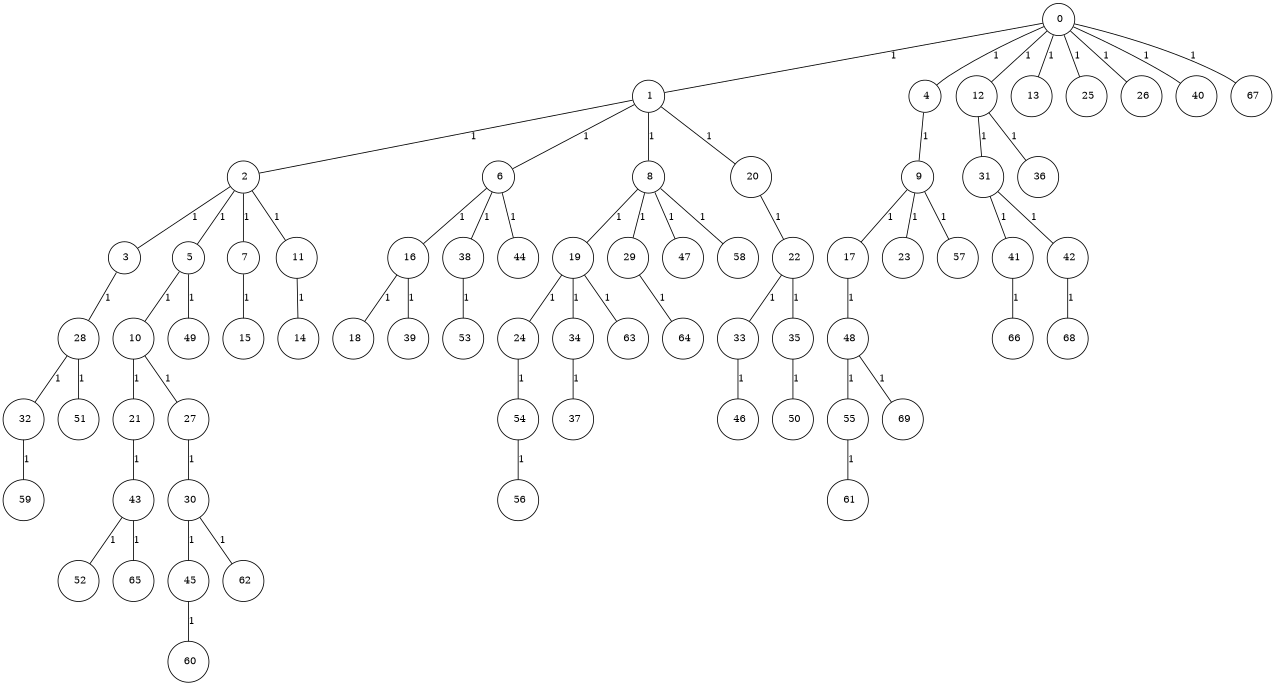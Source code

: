 graph G {
size="8.5,11;"
ratio = "expand;"
fixedsize="true;"
overlap="scale;"
node[shape=circle,width=.12,hight=.12,fontsize=12]
edge[fontsize=12]

0[label=" 0" color=black, pos="0.19088883,0.53035444!"];
1[label=" 1" color=black, pos="2.3790008,1.3802834!"];
2[label=" 2" color=black, pos="1.7553304,2.0139921!"];
3[label=" 3" color=black, pos="2.256095,2.1699661!"];
4[label=" 4" color=black, pos="0.48720216,1.9200564!"];
5[label=" 5" color=black, pos="1.0247298,2.7372636!"];
6[label=" 6" color=black, pos="0.3268425,1.1293396!"];
7[label=" 7" color=black, pos="0.94372344,0.038409508!"];
8[label=" 8" color=black, pos="0.84118417,2.8916267!"];
9[label=" 9" color=black, pos="1.1407225,0.58074824!"];
10[label=" 10" color=black, pos="2.4083394,1.5643158!"];
11[label=" 11" color=black, pos="2.0846709,1.2896921!"];
12[label=" 12" color=black, pos="1.4272438,1.3489692!"];
13[label=" 13" color=black, pos="0.39693067,0.020273156!"];
14[label=" 14" color=black, pos="1.3731305,2.507496!"];
15[label=" 15" color=black, pos="0.75228634,0.45146627!"];
16[label=" 16" color=black, pos="0.11466942,1.8136555!"];
17[label=" 17" color=black, pos="0.61500313,0.15144486!"];
18[label=" 18" color=black, pos="0.98914403,0.68777698!"];
19[label=" 19" color=black, pos="0.45004243,0.64568799!"];
20[label=" 20" color=black, pos="2.1872176,2.3292597!"];
21[label=" 21" color=black, pos="0.080890054,1.3079215!"];
22[label=" 22" color=black, pos="0.49914562,0.77087459!"];
23[label=" 23" color=black, pos="0.36132289,2.8449025!"];
24[label=" 24" color=black, pos="0.56543385,0.73138425!"];
25[label=" 25" color=black, pos="2.0529617,0.20377953!"];
26[label=" 26" color=black, pos="2.5985897,1.1159206!"];
27[label=" 27" color=black, pos="2.8690256,0.92591836!"];
28[label=" 28" color=black, pos="1.7562658,2.6403915!"];
29[label=" 29" color=black, pos="0.604711,0.29117649!"];
30[label=" 30" color=black, pos="2.7637304,0.35528859!"];
31[label=" 31" color=black, pos="2.2843919,0.6010456!"];
32[label=" 32" color=black, pos="0.85874903,2.0302628!"];
33[label=" 33" color=black, pos="2.215259,1.9538164!"];
34[label=" 34" color=black, pos="0.12559883,2.8624809!"];
35[label=" 35" color=black, pos="2.8313457,2.0508677!"];
36[label=" 36" color=black, pos="0.043577342,0.42476742!"];
37[label=" 37" color=black, pos="1.6395722,0.75214497!"];
38[label=" 38" color=black, pos="2.777995,1.5283559!"];
39[label=" 39" color=black, pos="0.30762463,0.91221272!"];
40[label=" 40" color=black, pos="0.46183133,0.078084379!"];
41[label=" 41" color=black, pos="0.17651781,2.490939!"];
42[label=" 42" color=black, pos="0.10163788,0.29674108!"];
43[label=" 43" color=black, pos="2.1418191,1.5205951!"];
44[label=" 44" color=black, pos="0.038867957,1.8336848!"];
45[label=" 45" color=black, pos="0.66130644,2.0817427!"];
46[label=" 46" color=black, pos="2.6932634,2.5016883!"];
47[label=" 47" color=black, pos="0.73950006,0.16726166!"];
48[label=" 48" color=black, pos="2.3563766,1.8784217!"];
49[label=" 49" color=black, pos="1.2772468,0.83501102!"];
50[label=" 50" color=black, pos="0.7227806,1.3118683!"];
51[label=" 51" color=black, pos="1.4793609,0.049996209!"];
52[label=" 52" color=black, pos="2.777826,1.1966689!"];
53[label=" 53" color=black, pos="2.4695108,1.8784338!"];
54[label=" 54" color=black, pos="1.8885102,2.1636622!"];
55[label=" 55" color=black, pos="0.79402325,0.82934169!"];
56[label=" 56" color=black, pos="1.5762699,2.6832942!"];
57[label=" 57" color=black, pos="2.0771241,2.2324015!"];
58[label=" 58" color=black, pos="1.6500573,0.66450442!"];
59[label=" 59" color=black, pos="0.3767332,1.647647!"];
60[label=" 60" color=black, pos="2.5981817,2.5936916!"];
61[label=" 61" color=black, pos="0.12272756,2.2304667!"];
62[label=" 62" color=black, pos="0.8522476,1.6392481!"];
63[label=" 63" color=black, pos="1.7250527,1.7966707!"];
64[label=" 64" color=black, pos="1.1763532,2.1548393!"];
65[label=" 65" color=black, pos="1.9982701,1.053382!"];
66[label=" 66" color=black, pos="1.9315105,0.77774553!"];
67[label=" 67" color=black, pos="2.432387,1.4628029!"];
68[label=" 68" color=black, pos="2.2697084,2.0982611!"];
69[label=" 69" color=black, pos="0.52861986,0.40367377!"];
0--1[label="1"]
0--4[label="1"]
0--12[label="1"]
0--13[label="1"]
0--25[label="1"]
0--26[label="1"]
0--40[label="1"]
0--67[label="1"]
1--2[label="1"]
1--6[label="1"]
1--8[label="1"]
1--20[label="1"]
2--3[label="1"]
2--5[label="1"]
2--7[label="1"]
2--11[label="1"]
3--28[label="1"]
4--9[label="1"]
5--10[label="1"]
5--49[label="1"]
6--16[label="1"]
6--38[label="1"]
6--44[label="1"]
7--15[label="1"]
8--19[label="1"]
8--29[label="1"]
8--47[label="1"]
8--58[label="1"]
9--17[label="1"]
9--23[label="1"]
9--57[label="1"]
10--21[label="1"]
10--27[label="1"]
11--14[label="1"]
12--31[label="1"]
12--36[label="1"]
16--18[label="1"]
16--39[label="1"]
17--48[label="1"]
19--24[label="1"]
19--34[label="1"]
19--63[label="1"]
20--22[label="1"]
21--43[label="1"]
22--33[label="1"]
22--35[label="1"]
24--54[label="1"]
27--30[label="1"]
28--32[label="1"]
28--51[label="1"]
29--64[label="1"]
30--45[label="1"]
30--62[label="1"]
31--41[label="1"]
31--42[label="1"]
32--59[label="1"]
33--46[label="1"]
34--37[label="1"]
35--50[label="1"]
38--53[label="1"]
41--66[label="1"]
42--68[label="1"]
43--52[label="1"]
43--65[label="1"]
45--60[label="1"]
48--55[label="1"]
48--69[label="1"]
54--56[label="1"]
55--61[label="1"]

}
